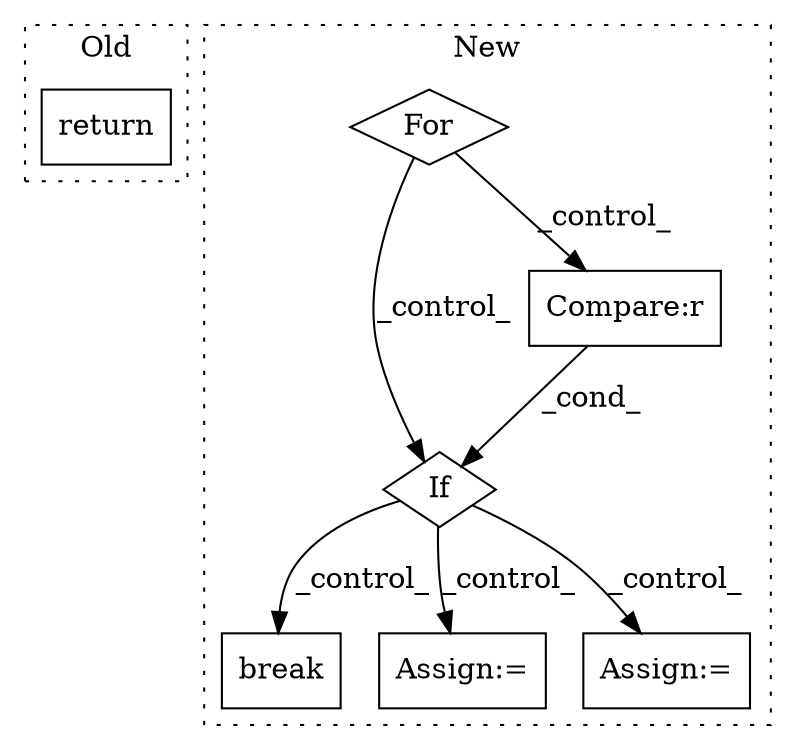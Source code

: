 digraph G {
subgraph cluster0 {
1 [label="return" a="93" s="951" l="7" shape="box"];
label = "Old";
style="dotted";
}
subgraph cluster1 {
2 [label="break" a="94" s="965" l="5" shape="box"];
3 [label="If" a="96" s="932" l="3" shape="diamond"];
4 [label="Compare:r" a="40" s="935" l="12" shape="box"];
5 [label="For" a="107" s="865,918" l="4,14" shape="diamond"];
6 [label="Assign:=" a="68" s="1221" l="4" shape="box"];
7 [label="Assign:=" a="68" s="1115" l="10" shape="box"];
label = "New";
style="dotted";
}
3 -> 6 [label="_control_"];
3 -> 2 [label="_control_"];
3 -> 7 [label="_control_"];
4 -> 3 [label="_cond_"];
5 -> 4 [label="_control_"];
5 -> 3 [label="_control_"];
}